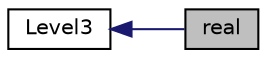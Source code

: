 digraph "real"
{
  edge [fontname="Helvetica",fontsize="10",labelfontname="Helvetica",labelfontsize="10"];
  node [fontname="Helvetica",fontsize="10",shape=record];
  rankdir=LR;
  Node0 [label="real",height=0.2,width=0.4,color="black", fillcolor="grey75", style="filled" fontcolor="black"];
  Node1 [label="Level3",height=0.2,width=0.4,color="black", fillcolor="white", style="filled",URL="$group__level3.html"];
  Node1->Node0 [shape=plaintext, color="midnightblue", dir="back", style="solid"];
}
